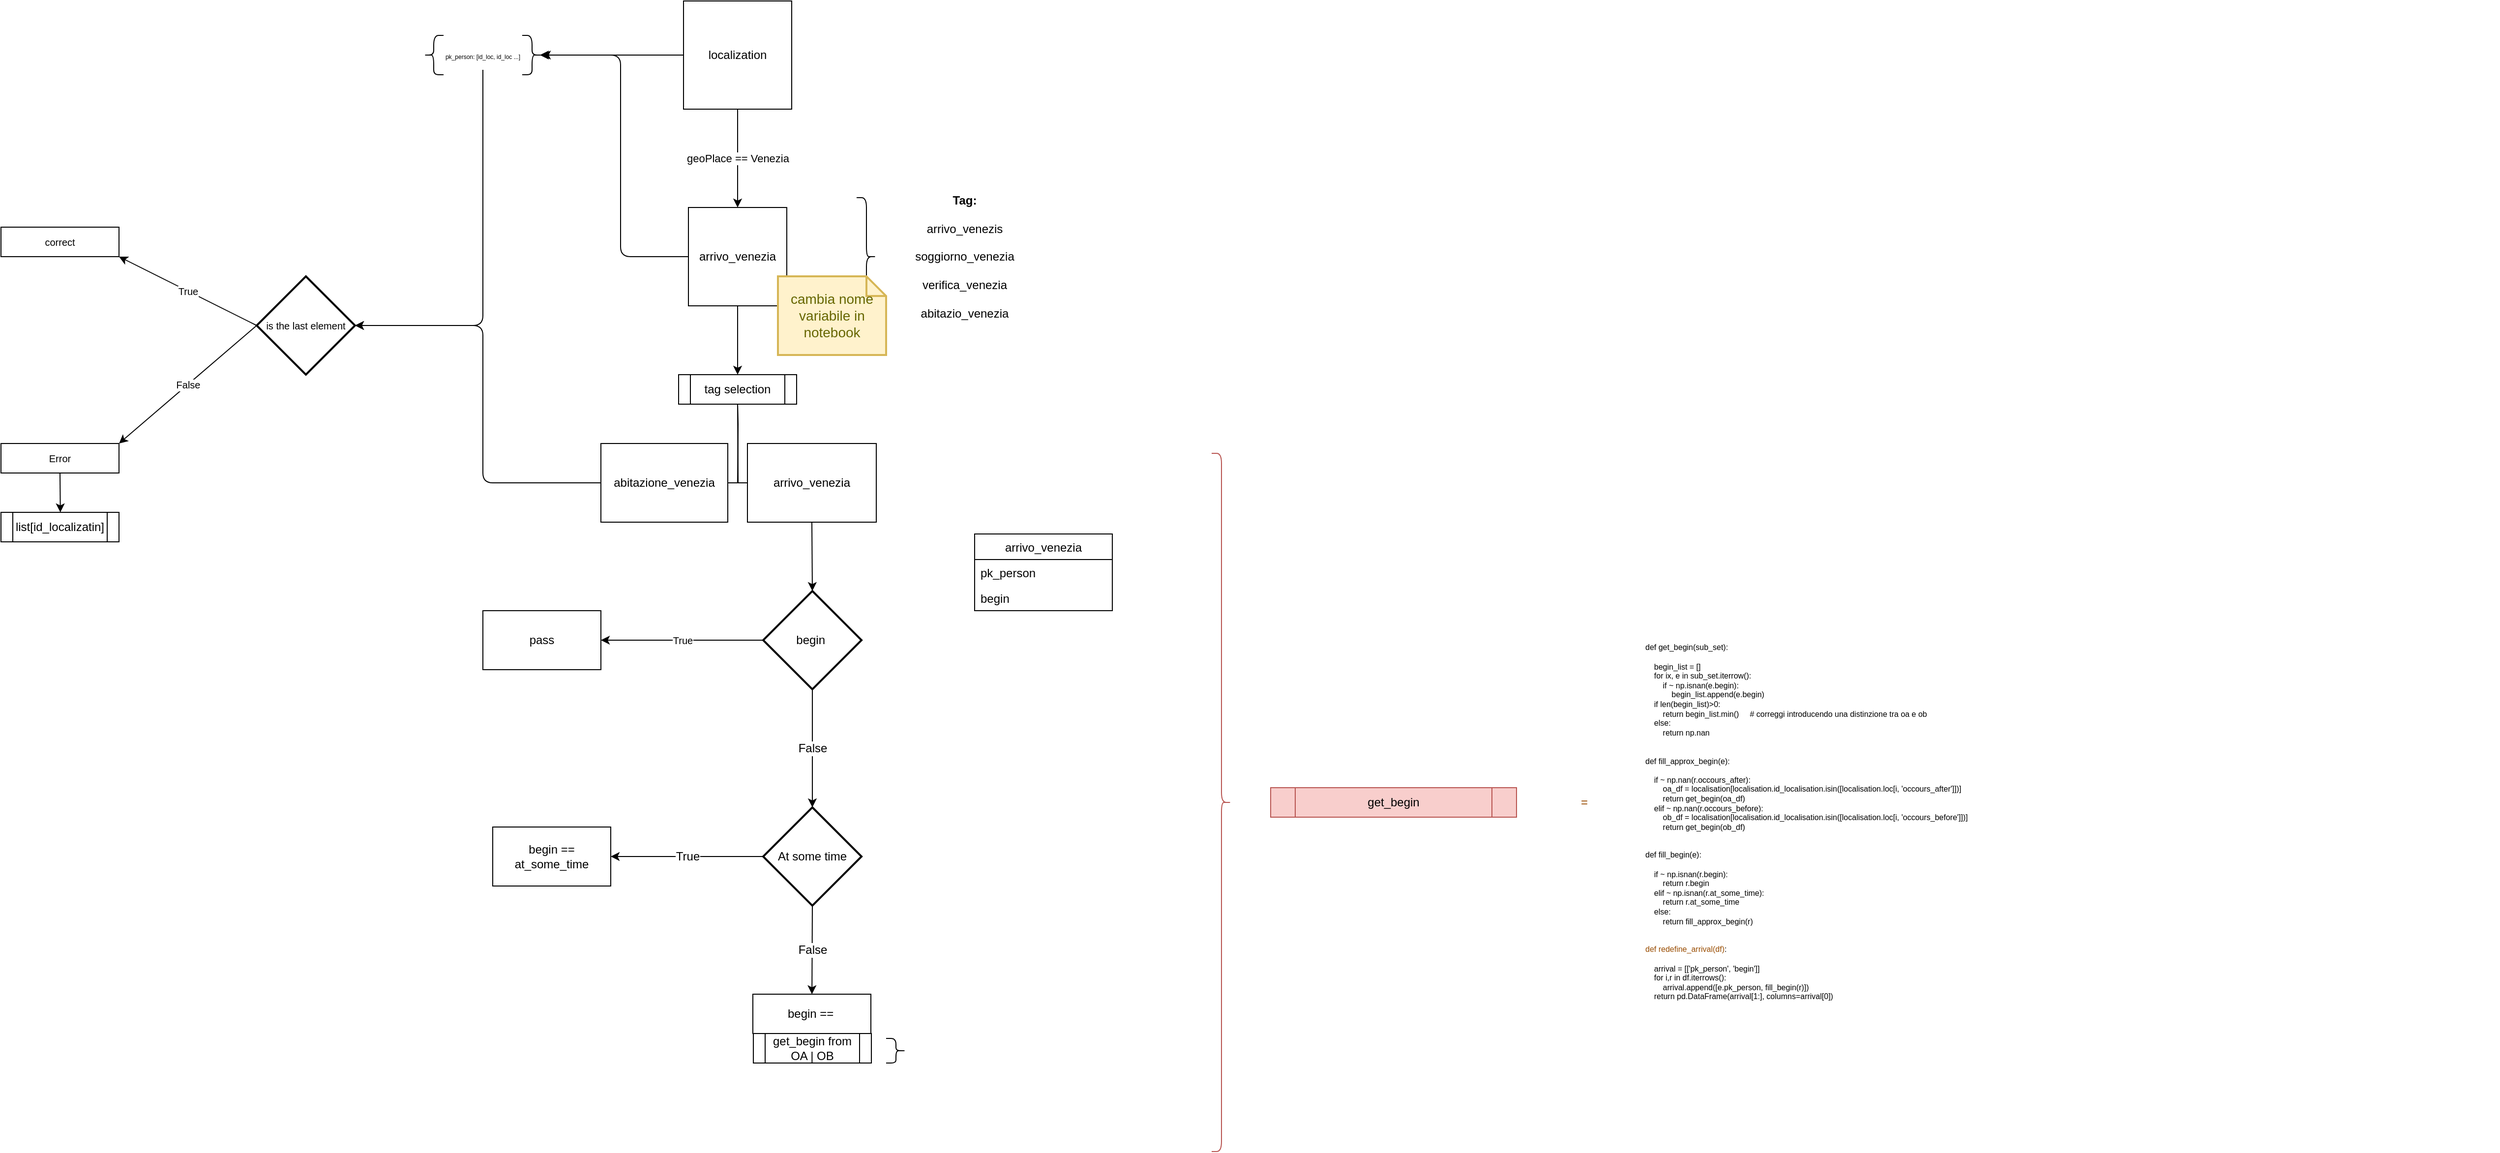 <mxfile>
    <diagram id="58amVU8w5TnCeiXaNa2C" name="Pagina-1">
        <mxGraphModel dx="4590" dy="2234" grid="1" gridSize="10" guides="1" tooltips="1" connect="1" arrows="1" fold="1" page="1" pageScale="1" pageWidth="827" pageHeight="1169" math="0" shadow="0">
            <root>
                <mxCell id="0"/>
                <mxCell id="1" parent="0"/>
                <mxCell id="57" value="begin ==&amp;nbsp;&lt;br&gt;" style="rounded=0;whiteSpace=wrap;html=1;fontSize=12;" parent="1" vertex="1">
                    <mxGeometry x="444.5" y="1060" width="120" height="40" as="geometry"/>
                </mxCell>
                <mxCell id="6" value="geoPlace == Venezia" style="edgeStyle=none;html=1;exitX=0.5;exitY=1;exitDx=0;exitDy=0;" parent="1" source="2" target="3" edge="1">
                    <mxGeometry relative="1" as="geometry"/>
                </mxCell>
                <mxCell id="43" style="edgeStyle=none;html=1;exitX=0;exitY=0.5;exitDx=0;exitDy=0;fontSize=10;" parent="1" source="2" edge="1">
                    <mxGeometry relative="1" as="geometry">
                        <mxPoint x="230" y="105" as="targetPoint"/>
                    </mxGeometry>
                </mxCell>
                <mxCell id="2" value="localization" style="whiteSpace=wrap;html=1;aspect=fixed;" parent="1" vertex="1">
                    <mxGeometry x="374" y="50" width="110" height="110" as="geometry"/>
                </mxCell>
                <mxCell id="10" style="edgeStyle=none;html=1;exitX=0.5;exitY=1;exitDx=0;exitDy=0;entryX=0.5;entryY=0;entryDx=0;entryDy=0;" parent="1" source="3" target="9" edge="1">
                    <mxGeometry relative="1" as="geometry"/>
                </mxCell>
                <mxCell id="44" style="edgeStyle=none;html=1;exitX=0;exitY=0.5;exitDx=0;exitDy=0;fontSize=10;entryX=0.1;entryY=0.5;entryDx=0;entryDy=0;entryPerimeter=0;" parent="1" source="3" target="29" edge="1">
                    <mxGeometry relative="1" as="geometry">
                        <mxPoint x="250" y="110" as="targetPoint"/>
                        <Array as="points">
                            <mxPoint x="310" y="310"/>
                            <mxPoint x="310" y="105"/>
                        </Array>
                    </mxGeometry>
                </mxCell>
                <mxCell id="3" value="arrivo_venezia" style="whiteSpace=wrap;html=1;aspect=fixed;" parent="1" vertex="1">
                    <mxGeometry x="379" y="260" width="100" height="100" as="geometry"/>
                </mxCell>
                <mxCell id="4" value="" style="shape=curlyBracket;whiteSpace=wrap;html=1;rounded=1;rotation=-180;" parent="1" vertex="1">
                    <mxGeometry x="550" y="250" width="20" height="120" as="geometry"/>
                </mxCell>
                <mxCell id="5" value="&lt;b&gt;Tag:&lt;br&gt;&lt;/b&gt;&lt;br&gt;arrivo_venezis&lt;br&gt;&lt;br&gt;soggiorno_venezia&lt;br&gt;&lt;br&gt;verifica_venezia&lt;br&gt;&lt;br&gt;abitazio_venezia" style="text;html=1;strokeColor=none;fillColor=none;align=center;verticalAlign=middle;whiteSpace=wrap;rounded=0;" parent="1" vertex="1">
                    <mxGeometry x="630" y="295" width="60" height="30" as="geometry"/>
                </mxCell>
                <mxCell id="8" value="cambia nome variabile in notebook" style="shape=note;strokeWidth=2;fontSize=14;size=20;whiteSpace=wrap;html=1;fillColor=#fff2cc;strokeColor=#d6b656;fontColor=#666600;" parent="1" vertex="1">
                    <mxGeometry x="470" y="330" width="110.0" height="80" as="geometry"/>
                </mxCell>
                <mxCell id="9" value="tag selection" style="shape=process;whiteSpace=wrap;html=1;backgroundOutline=1;" parent="1" vertex="1">
                    <mxGeometry x="369" y="430" width="120" height="30" as="geometry"/>
                </mxCell>
                <mxCell id="23" value="" style="edgeStyle=orthogonalEdgeStyle;startArrow=none;endArrow=none;rounded=0;targetPortConstraint=eastwest;sourcePortConstraint=northsouth;" parent="1" target="25" edge="1">
                    <mxGeometry relative="1" as="geometry">
                        <mxPoint x="429" y="460" as="sourcePoint"/>
                    </mxGeometry>
                </mxCell>
                <mxCell id="24" value="" style="edgeStyle=orthogonalEdgeStyle;startArrow=none;endArrow=none;rounded=0;targetPortConstraint=eastwest;sourcePortConstraint=northsouth;" parent="1" target="26" edge="1">
                    <mxGeometry relative="1" as="geometry">
                        <mxPoint x="429" y="460" as="sourcePoint"/>
                    </mxGeometry>
                </mxCell>
                <mxCell id="41" style="edgeStyle=none;html=1;exitX=0;exitY=0.5;exitDx=0;exitDy=0;entryX=1;entryY=0.5;entryDx=0;entryDy=0;entryPerimeter=0;fontSize=10;" parent="1" source="25" target="33" edge="1">
                    <mxGeometry relative="1" as="geometry">
                        <Array as="points">
                            <mxPoint x="170" y="540"/>
                            <mxPoint x="170" y="380"/>
                        </Array>
                    </mxGeometry>
                </mxCell>
                <mxCell id="25" value="abitazione_venezia" style="whiteSpace=wrap;html=1;align=center;verticalAlign=middle;treeFolding=1;treeMoving=1;" parent="1" vertex="1">
                    <mxGeometry x="290" y="500" width="129" height="80" as="geometry"/>
                </mxCell>
                <mxCell id="55" style="edgeStyle=none;html=1;exitX=0.5;exitY=1;exitDx=0;exitDy=0;entryX=0.5;entryY=0;entryDx=0;entryDy=0;entryPerimeter=0;fontSize=12;" parent="1" source="26" target="46" edge="1">
                    <mxGeometry relative="1" as="geometry"/>
                </mxCell>
                <mxCell id="26" value="arrivo_venezia" style="whiteSpace=wrap;html=1;align=center;verticalAlign=middle;treeFolding=1;treeMoving=1;" parent="1" vertex="1">
                    <mxGeometry x="439" y="500" width="131" height="80" as="geometry"/>
                </mxCell>
                <mxCell id="28" value="" style="shape=curlyBracket;whiteSpace=wrap;html=1;rounded=1;" parent="1" vertex="1">
                    <mxGeometry x="110" y="85" width="20" height="40" as="geometry"/>
                </mxCell>
                <mxCell id="29" value="" style="shape=curlyBracket;whiteSpace=wrap;html=1;rounded=1;flipH=1;" parent="1" vertex="1">
                    <mxGeometry x="210" y="85" width="20" height="40" as="geometry"/>
                </mxCell>
                <mxCell id="42" style="edgeStyle=none;html=1;exitX=0.5;exitY=1;exitDx=0;exitDy=0;fontSize=10;entryX=1;entryY=0.5;entryDx=0;entryDy=0;entryPerimeter=0;" parent="1" source="30" target="33" edge="1">
                    <mxGeometry relative="1" as="geometry">
                        <mxPoint x="179.765" y="370" as="targetPoint"/>
                        <Array as="points">
                            <mxPoint x="170" y="380"/>
                        </Array>
                    </mxGeometry>
                </mxCell>
                <mxCell id="30" value="&lt;font style=&quot;font-size: 6px&quot;&gt;pk_person: [id_loc, id_loc ...]&lt;/font&gt;" style="text;html=1;strokeColor=none;fillColor=none;align=center;verticalAlign=middle;whiteSpace=wrap;rounded=0;" parent="1" vertex="1">
                    <mxGeometry x="130" y="90" width="80" height="30" as="geometry"/>
                </mxCell>
                <mxCell id="36" value="&lt;font style=&quot;font-size: 10px&quot;&gt;True&lt;/font&gt;" style="edgeStyle=none;html=1;exitX=0;exitY=0.5;exitDx=0;exitDy=0;exitPerimeter=0;fontSize=6;entryX=1;entryY=1;entryDx=0;entryDy=0;" parent="1" source="33" target="40" edge="1">
                    <mxGeometry relative="1" as="geometry">
                        <mxPoint x="-200" y="310" as="targetPoint"/>
                    </mxGeometry>
                </mxCell>
                <mxCell id="38" value="&lt;font style=&quot;font-size: 10px&quot;&gt;False&lt;/font&gt;" style="edgeStyle=none;html=1;exitX=0;exitY=0.5;exitDx=0;exitDy=0;exitPerimeter=0;fontSize=6;entryX=1;entryY=0;entryDx=0;entryDy=0;" parent="1" source="33" target="39" edge="1">
                    <mxGeometry relative="1" as="geometry">
                        <mxPoint x="-170" y="490" as="targetPoint"/>
                    </mxGeometry>
                </mxCell>
                <mxCell id="33" value="&lt;font style=&quot;font-size: 10px&quot;&gt;is the last element&lt;/font&gt;" style="strokeWidth=2;html=1;shape=mxgraph.flowchart.decision;whiteSpace=wrap;fontSize=6;" parent="1" vertex="1">
                    <mxGeometry x="-60" y="330" width="100" height="100" as="geometry"/>
                </mxCell>
                <mxCell id="60" style="edgeStyle=none;html=1;exitX=0.5;exitY=1;exitDx=0;exitDy=0;fontSize=12;" parent="1" source="39" edge="1">
                    <mxGeometry relative="1" as="geometry">
                        <mxPoint x="-259.636" y="570" as="targetPoint"/>
                    </mxGeometry>
                </mxCell>
                <mxCell id="39" value="Error" style="rounded=0;whiteSpace=wrap;html=1;fontSize=10;" parent="1" vertex="1">
                    <mxGeometry x="-320" y="500" width="120" height="30" as="geometry"/>
                </mxCell>
                <mxCell id="40" value="correct" style="rounded=0;whiteSpace=wrap;html=1;fontSize=10;" parent="1" vertex="1">
                    <mxGeometry x="-320" y="280" width="120" height="30" as="geometry"/>
                </mxCell>
                <mxCell id="47" value="True" style="edgeStyle=none;html=1;exitX=0;exitY=0.5;exitDx=0;exitDy=0;exitPerimeter=0;fontSize=10;entryX=1;entryY=0.5;entryDx=0;entryDy=0;" parent="1" source="46" target="48" edge="1">
                    <mxGeometry relative="1" as="geometry">
                        <mxPoint x="210" y="699.588" as="targetPoint"/>
                    </mxGeometry>
                </mxCell>
                <mxCell id="49" value="False" style="edgeStyle=none;html=1;exitX=0.5;exitY=1;exitDx=0;exitDy=0;exitPerimeter=0;fontSize=12;entryX=0.5;entryY=0;entryDx=0;entryDy=0;entryPerimeter=0;" parent="1" source="46" target="50" edge="1">
                    <mxGeometry relative="1" as="geometry">
                        <mxPoint x="505.588" y="880" as="targetPoint"/>
                    </mxGeometry>
                </mxCell>
                <mxCell id="46" value="&lt;font style=&quot;font-size: 12px&quot;&gt;begin&amp;nbsp;&lt;/font&gt;" style="strokeWidth=2;html=1;shape=mxgraph.flowchart.decision;whiteSpace=wrap;fontSize=10;" parent="1" vertex="1">
                    <mxGeometry x="455" y="650" width="100" height="100" as="geometry"/>
                </mxCell>
                <mxCell id="48" value="&lt;font style=&quot;font-size: 12px&quot;&gt;pass&lt;/font&gt;" style="rounded=0;whiteSpace=wrap;html=1;fontSize=10;" parent="1" vertex="1">
                    <mxGeometry x="170" y="670" width="120" height="60" as="geometry"/>
                </mxCell>
                <mxCell id="51" value="True" style="edgeStyle=none;html=1;exitX=0;exitY=0.5;exitDx=0;exitDy=0;exitPerimeter=0;fontSize=12;entryX=1;entryY=0.5;entryDx=0;entryDy=0;" parent="1" source="50" target="52" edge="1">
                    <mxGeometry relative="1" as="geometry">
                        <mxPoint x="210" y="930.176" as="targetPoint"/>
                    </mxGeometry>
                </mxCell>
                <mxCell id="53" value="False" style="edgeStyle=none;html=1;exitX=0.5;exitY=1;exitDx=0;exitDy=0;exitPerimeter=0;fontSize=12;" parent="1" source="50" target="57" edge="1">
                    <mxGeometry relative="1" as="geometry">
                        <mxPoint x="510" y="1060" as="targetPoint"/>
                    </mxGeometry>
                </mxCell>
                <mxCell id="50" value="&lt;font style=&quot;font-size: 12px&quot;&gt;At some time&lt;/font&gt;" style="strokeWidth=2;html=1;shape=mxgraph.flowchart.decision;whiteSpace=wrap;fontSize=10;" parent="1" vertex="1">
                    <mxGeometry x="455" y="870" width="100" height="100" as="geometry"/>
                </mxCell>
                <mxCell id="52" value="&lt;font style=&quot;font-size: 12px&quot;&gt;begin == at_some_time&lt;/font&gt;" style="rounded=0;whiteSpace=wrap;html=1;fontSize=10;" parent="1" vertex="1">
                    <mxGeometry x="180" y="890" width="120" height="60" as="geometry"/>
                </mxCell>
                <mxCell id="54" value="get_begin from OA | OB" style="shape=process;whiteSpace=wrap;html=1;backgroundOutline=1;fontSize=12;" parent="1" vertex="1">
                    <mxGeometry x="445" y="1100" width="120" height="30" as="geometry"/>
                </mxCell>
                <mxCell id="61" value="list[id_localizatin]" style="shape=process;whiteSpace=wrap;html=1;backgroundOutline=1;fontSize=12;" parent="1" vertex="1">
                    <mxGeometry x="-320" y="570" width="120" height="30" as="geometry"/>
                </mxCell>
                <mxCell id="62" value="" style="shape=curlyBracket;whiteSpace=wrap;html=1;rounded=1;flipH=1;fontSize=12;size=0.5;" parent="1" vertex="1">
                    <mxGeometry x="580" y="1105" width="20" height="25" as="geometry"/>
                </mxCell>
                <mxCell id="66" value="" style="shape=curlyBracket;whiteSpace=wrap;html=1;rounded=1;flipH=1;fontSize=12;fillColor=#f8cecc;strokeColor=#b85450;" parent="1" vertex="1">
                    <mxGeometry x="911" y="510" width="20" height="710" as="geometry"/>
                </mxCell>
                <mxCell id="71" value="get_begin" style="shape=process;whiteSpace=wrap;html=1;backgroundOutline=1;fontSize=12;fillColor=#f8cecc;strokeColor=#b85450;" parent="1" vertex="1">
                    <mxGeometry x="971" y="850" width="250" height="30" as="geometry"/>
                </mxCell>
                <mxCell id="72" value="arrivo_venezia" style="swimlane;fontStyle=0;childLayout=stackLayout;horizontal=1;startSize=26;fillColor=none;horizontalStack=0;resizeParent=1;resizeParentMax=0;resizeLast=0;collapsible=1;marginBottom=0;fontSize=12;" parent="1" vertex="1">
                    <mxGeometry x="670" y="592" width="140" height="78" as="geometry"/>
                </mxCell>
                <mxCell id="73" value="pk_person" style="text;strokeColor=none;fillColor=none;align=left;verticalAlign=top;spacingLeft=4;spacingRight=4;overflow=hidden;rotatable=0;points=[[0,0.5],[1,0.5]];portConstraint=eastwest;fontSize=12;" parent="72" vertex="1">
                    <mxGeometry y="26" width="140" height="26" as="geometry"/>
                </mxCell>
                <mxCell id="74" value="begin" style="text;strokeColor=none;fillColor=none;align=left;verticalAlign=top;spacingLeft=4;spacingRight=4;overflow=hidden;rotatable=0;points=[[0,0.5],[1,0.5]];portConstraint=eastwest;fontSize=12;" parent="72" vertex="1">
                    <mxGeometry y="52" width="140" height="26" as="geometry"/>
                </mxCell>
                <mxCell id="76" value="&lt;font style=&quot;font-size: 8px&quot;&gt;&lt;div&gt;def get_begin(sub_set):&lt;/div&gt;&lt;div&gt;&lt;br&gt;&lt;/div&gt;&lt;div&gt;&amp;nbsp; &amp;nbsp; begin_list = []&lt;/div&gt;&lt;div&gt;&amp;nbsp; &amp;nbsp; for ix, e in sub_set.iterrow():&lt;/div&gt;&lt;div&gt;&amp;nbsp; &amp;nbsp; &amp;nbsp; &amp;nbsp; if ~ np.isnan(e.begin):&lt;/div&gt;&lt;div&gt;&amp;nbsp; &amp;nbsp; &amp;nbsp; &amp;nbsp; &amp;nbsp; &amp;nbsp; begin_list.append(e.begin)&lt;/div&gt;&lt;div&gt;&amp;nbsp; &amp;nbsp; if len(begin_list)&amp;gt;0:&lt;/div&gt;&lt;div&gt;&amp;nbsp; &amp;nbsp; &amp;nbsp; &amp;nbsp; return begin_list.min()&amp;nbsp; &amp;nbsp; &amp;nbsp;# correggi introducendo una distinzione tra oa e ob&lt;/div&gt;&lt;div&gt;&amp;nbsp; &amp;nbsp; else:&lt;/div&gt;&lt;div&gt;&amp;nbsp; &amp;nbsp; &amp;nbsp; &amp;nbsp; return np.nan&lt;/div&gt;&lt;div&gt;&lt;br&gt;&lt;/div&gt;&lt;div&gt;&lt;br&gt;&lt;/div&gt;&lt;div&gt;def fill_approx_begin(e):&lt;/div&gt;&lt;div&gt;&lt;br&gt;&lt;/div&gt;&lt;div&gt;&amp;nbsp; &amp;nbsp; if ~ np.nan(r.occours_after):&lt;/div&gt;&lt;div&gt;&amp;nbsp; &amp;nbsp; &amp;nbsp; &amp;nbsp; oa_df = localisation[localisation.id_localisation.isin([localisation.loc[i, 'occours_after']])]&lt;/div&gt;&lt;div&gt;&amp;nbsp; &amp;nbsp; &amp;nbsp; &amp;nbsp; return get_begin(oa_df)&lt;/div&gt;&lt;div&gt;&amp;nbsp; &amp;nbsp; elif ~ np.nan(r.occours_before):&lt;/div&gt;&lt;div&gt;&amp;nbsp; &amp;nbsp; &amp;nbsp; &amp;nbsp; ob_df = localisation[localisation.id_localisation.isin([localisation.loc[i, 'occours_before']])]&lt;/div&gt;&lt;div&gt;&amp;nbsp; &amp;nbsp; &amp;nbsp; &amp;nbsp; return get_begin(ob_df)&lt;/div&gt;&lt;div&gt;&lt;br&gt;&lt;/div&gt;&lt;div&gt;&lt;br&gt;&lt;/div&gt;&lt;div&gt;def fill_begin(e):&lt;/div&gt;&lt;div&gt;&lt;br&gt;&lt;/div&gt;&lt;div&gt;&amp;nbsp; &amp;nbsp; if ~ np.isnan(r.begin):&lt;/div&gt;&lt;div&gt;&amp;nbsp; &amp;nbsp; &amp;nbsp; &amp;nbsp; return r.begin&lt;/div&gt;&lt;div&gt;&amp;nbsp; &amp;nbsp; elif ~ np.isnan(r.at_some_time):&lt;/div&gt;&lt;div&gt;&amp;nbsp; &amp;nbsp; &amp;nbsp; &amp;nbsp; return r.at_some_time&lt;/div&gt;&lt;div&gt;&amp;nbsp; &amp;nbsp; else:&lt;/div&gt;&lt;div&gt;&amp;nbsp; &amp;nbsp; &amp;nbsp; &amp;nbsp; return fill_approx_begin(r)&lt;/div&gt;&lt;div&gt;&lt;br&gt;&lt;/div&gt;&lt;div&gt;&lt;br&gt;&lt;/div&gt;&lt;div&gt;&lt;font color=&quot;#994c00&quot;&gt;def redefine_arrival(df)&lt;/font&gt;:&lt;/div&gt;&lt;div&gt;&lt;br&gt;&lt;/div&gt;&lt;div&gt;&amp;nbsp; &amp;nbsp; arrival = [['pk_person', 'begin']]&lt;/div&gt;&lt;div&gt;&amp;nbsp; &amp;nbsp; for i,r in df.iterrows():&lt;/div&gt;&lt;div&gt;&amp;nbsp; &amp;nbsp; &amp;nbsp; &amp;nbsp; arrival.append([e.pk_person, fill_begin(r)])&lt;/div&gt;&lt;div&gt;&amp;nbsp; &amp;nbsp; return pd.DataFrame(arrival[1:], columns=arrival[0])&lt;/div&gt;&lt;div&gt;&lt;br&gt;&lt;/div&gt;&lt;/font&gt;" style="text;html=1;strokeColor=none;fillColor=none;align=left;verticalAlign=middle;whiteSpace=wrap;rounded=0;fontSize=12;" parent="1" vertex="1">
                    <mxGeometry x="1350" y="830" width="870" height="120" as="geometry"/>
                </mxCell>
                <mxCell id="77" value="&lt;font style=&quot;font-size: 12px&quot;&gt;=&lt;/font&gt;" style="text;html=1;strokeColor=none;fillColor=none;align=center;verticalAlign=middle;whiteSpace=wrap;rounded=0;fontSize=8;fontColor=#994C00;" parent="1" vertex="1">
                    <mxGeometry x="1260" y="850" width="60" height="30" as="geometry"/>
                </mxCell>
            </root>
        </mxGraphModel>
    </diagram>
</mxfile>